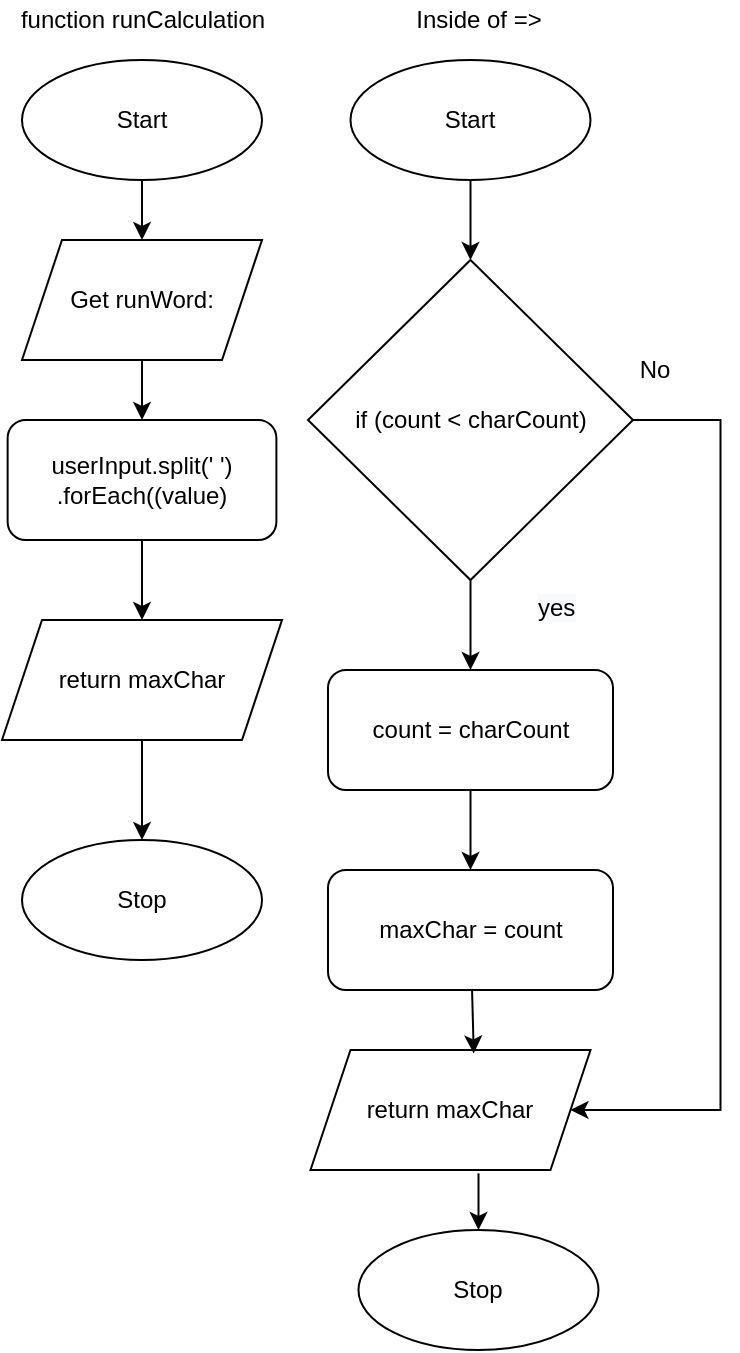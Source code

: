 <mxfile>
    <diagram id="bVoswQC8T6PlKmy4Bn8u" name="Page-1">
        <mxGraphModel dx="1421" dy="609" grid="1" gridSize="10" guides="1" tooltips="1" connect="1" arrows="1" fold="1" page="1" pageScale="1" pageWidth="827" pageHeight="1169" math="0" shadow="0">
            <root>
                <mxCell id="0"/>
                <mxCell id="1" parent="0"/>
                <mxCell id="158" value="" style="edgeStyle=none;html=1;" edge="1" parent="1" source="3" target="128">
                    <mxGeometry relative="1" as="geometry"/>
                </mxCell>
                <mxCell id="3" value="Start" style="ellipse;whiteSpace=wrap;html=1;" parent="1" vertex="1">
                    <mxGeometry x="104.25" y="160" width="120" height="60" as="geometry"/>
                </mxCell>
                <mxCell id="4" value="Stop" style="ellipse;whiteSpace=wrap;html=1;" parent="1" vertex="1">
                    <mxGeometry x="108.25" y="745" width="120" height="60" as="geometry"/>
                </mxCell>
                <mxCell id="125" value="" style="edgeStyle=none;html=1;exitX=0.6;exitY=1.028;exitDx=0;exitDy=0;exitPerimeter=0;" parent="1" source="18" target="4" edge="1">
                    <mxGeometry relative="1" as="geometry"/>
                </mxCell>
                <mxCell id="18" value="return maxChar" style="shape=parallelogram;perimeter=parallelogramPerimeter;whiteSpace=wrap;html=1;fixedSize=1;" parent="1" vertex="1">
                    <mxGeometry x="84.25" y="655" width="140" height="60" as="geometry"/>
                </mxCell>
                <mxCell id="84" value="&lt;font style=&quot;font-size: 12px&quot;&gt;No&lt;/font&gt;" style="text;html=1;align=center;verticalAlign=middle;resizable=0;points=[];autosize=1;strokeColor=none;fillColor=none;fontSize=10;" parent="1" vertex="1">
                    <mxGeometry x="240.5" y="305" width="30" height="20" as="geometry"/>
                </mxCell>
                <mxCell id="130" style="edgeStyle=none;html=1;entryX=1;entryY=0.5;entryDx=0;entryDy=0;rounded=0;" parent="1" source="128" target="18" edge="1">
                    <mxGeometry relative="1" as="geometry">
                        <Array as="points">
                            <mxPoint x="289.25" y="340"/>
                            <mxPoint x="289.25" y="685"/>
                        </Array>
                    </mxGeometry>
                </mxCell>
                <mxCell id="136" value="" style="edgeStyle=none;rounded=0;html=1;" parent="1" source="128" target="134" edge="1">
                    <mxGeometry relative="1" as="geometry"/>
                </mxCell>
                <mxCell id="128" value="if (count &amp;lt; charCount)" style="rhombus;whiteSpace=wrap;html=1;" parent="1" vertex="1">
                    <mxGeometry x="83" y="260" width="162.5" height="160" as="geometry"/>
                </mxCell>
                <mxCell id="133" value="&lt;span style=&quot;color: rgb(0 , 0 , 0) ; font-family: &amp;#34;helvetica&amp;#34; ; font-size: 12px ; font-style: normal ; font-weight: 400 ; letter-spacing: normal ; text-align: center ; text-indent: 0px ; text-transform: none ; word-spacing: 0px ; background-color: rgb(248 , 249 , 250) ; display: inline ; float: none&quot;&gt;yes&lt;/span&gt;" style="text;whiteSpace=wrap;html=1;" parent="1" vertex="1">
                    <mxGeometry x="195.5" y="420" width="40" height="30" as="geometry"/>
                </mxCell>
                <mxCell id="138" value="" style="edgeStyle=none;rounded=0;html=1;" parent="1" source="134" target="137" edge="1">
                    <mxGeometry relative="1" as="geometry"/>
                </mxCell>
                <mxCell id="134" value="count = charCount" style="rounded=1;whiteSpace=wrap;html=1;" parent="1" vertex="1">
                    <mxGeometry x="93" y="465" width="142.5" height="60" as="geometry"/>
                </mxCell>
                <mxCell id="141" style="edgeStyle=none;rounded=0;html=1;entryX=0.583;entryY=0.029;entryDx=0;entryDy=0;entryPerimeter=0;" parent="1" source="137" target="18" edge="1">
                    <mxGeometry relative="1" as="geometry"/>
                </mxCell>
                <mxCell id="137" value="maxChar = count" style="rounded=1;whiteSpace=wrap;html=1;" parent="1" vertex="1">
                    <mxGeometry x="93" y="565" width="142.5" height="60" as="geometry"/>
                </mxCell>
                <mxCell id="155" value="" style="edgeStyle=none;html=1;" edge="1" parent="1" source="142" target="154">
                    <mxGeometry relative="1" as="geometry"/>
                </mxCell>
                <mxCell id="142" value="Start" style="ellipse;whiteSpace=wrap;html=1;" vertex="1" parent="1">
                    <mxGeometry x="-60" y="160" width="120" height="60" as="geometry"/>
                </mxCell>
                <mxCell id="145" value="Stop" style="ellipse;whiteSpace=wrap;html=1;" vertex="1" parent="1">
                    <mxGeometry x="-60" y="550" width="120" height="60" as="geometry"/>
                </mxCell>
                <mxCell id="152" value="" style="edgeStyle=none;html=1;" edge="1" parent="1" source="149" target="145">
                    <mxGeometry relative="1" as="geometry"/>
                </mxCell>
                <mxCell id="149" value="return maxChar" style="shape=parallelogram;perimeter=parallelogramPerimeter;whiteSpace=wrap;html=1;fixedSize=1;" vertex="1" parent="1">
                    <mxGeometry x="-70" y="440" width="140" height="60" as="geometry"/>
                </mxCell>
                <mxCell id="160" value="" style="edgeStyle=none;html=1;" edge="1" parent="1" source="154" target="159">
                    <mxGeometry relative="1" as="geometry"/>
                </mxCell>
                <mxCell id="154" value="Get runWord:" style="shape=parallelogram;perimeter=parallelogramPerimeter;whiteSpace=wrap;html=1;fixedSize=1;" vertex="1" parent="1">
                    <mxGeometry x="-60" y="250" width="120" height="60" as="geometry"/>
                </mxCell>
                <mxCell id="161" value="" style="edgeStyle=none;html=1;" edge="1" parent="1" source="159" target="149">
                    <mxGeometry relative="1" as="geometry"/>
                </mxCell>
                <mxCell id="159" value="userInput.split(' ')&lt;br&gt;.forEach((value)" style="rounded=1;whiteSpace=wrap;html=1;" vertex="1" parent="1">
                    <mxGeometry x="-67.18" y="340" width="134.37" height="60" as="geometry"/>
                </mxCell>
                <mxCell id="162" value="function runCalculation" style="text;html=1;align=center;verticalAlign=middle;resizable=0;points=[];autosize=1;strokeColor=none;fillColor=none;" vertex="1" parent="1">
                    <mxGeometry x="-70" y="130" width="140" height="20" as="geometry"/>
                </mxCell>
                <mxCell id="163" value="Inside of =&amp;gt;" style="text;html=1;align=center;verticalAlign=middle;resizable=0;points=[];autosize=1;strokeColor=none;fillColor=none;" vertex="1" parent="1">
                    <mxGeometry x="128.25" y="130" width="80" height="20" as="geometry"/>
                </mxCell>
            </root>
        </mxGraphModel>
    </diagram>
</mxfile>